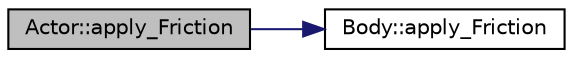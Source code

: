 digraph "Actor::apply_Friction"
{
  edge [fontname="Helvetica",fontsize="10",labelfontname="Helvetica",labelfontsize="10"];
  node [fontname="Helvetica",fontsize="10",shape=record];
  rankdir="LR";
  Node10 [label="Actor::apply_Friction",height=0.2,width=0.4,color="black", fillcolor="grey75", style="filled", fontcolor="black"];
  Node10 -> Node11 [color="midnightblue",fontsize="10",style="solid",fontname="Helvetica"];
  Node11 [label="Body::apply_Friction",height=0.2,width=0.4,color="black", fillcolor="white", style="filled",URL="$namespace_body.html#aad381674a5614ab2d8801dd3d9d718ea"];
}
